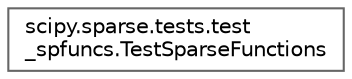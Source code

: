 digraph "Graphical Class Hierarchy"
{
 // LATEX_PDF_SIZE
  bgcolor="transparent";
  edge [fontname=Helvetica,fontsize=10,labelfontname=Helvetica,labelfontsize=10];
  node [fontname=Helvetica,fontsize=10,shape=box,height=0.2,width=0.4];
  rankdir="LR";
  Node0 [id="Node000000",label="scipy.sparse.tests.test\l_spfuncs.TestSparseFunctions",height=0.2,width=0.4,color="grey40", fillcolor="white", style="filled",URL="$d3/db3/classscipy_1_1sparse_1_1tests_1_1test__spfuncs_1_1TestSparseFunctions.html",tooltip=" "];
}
